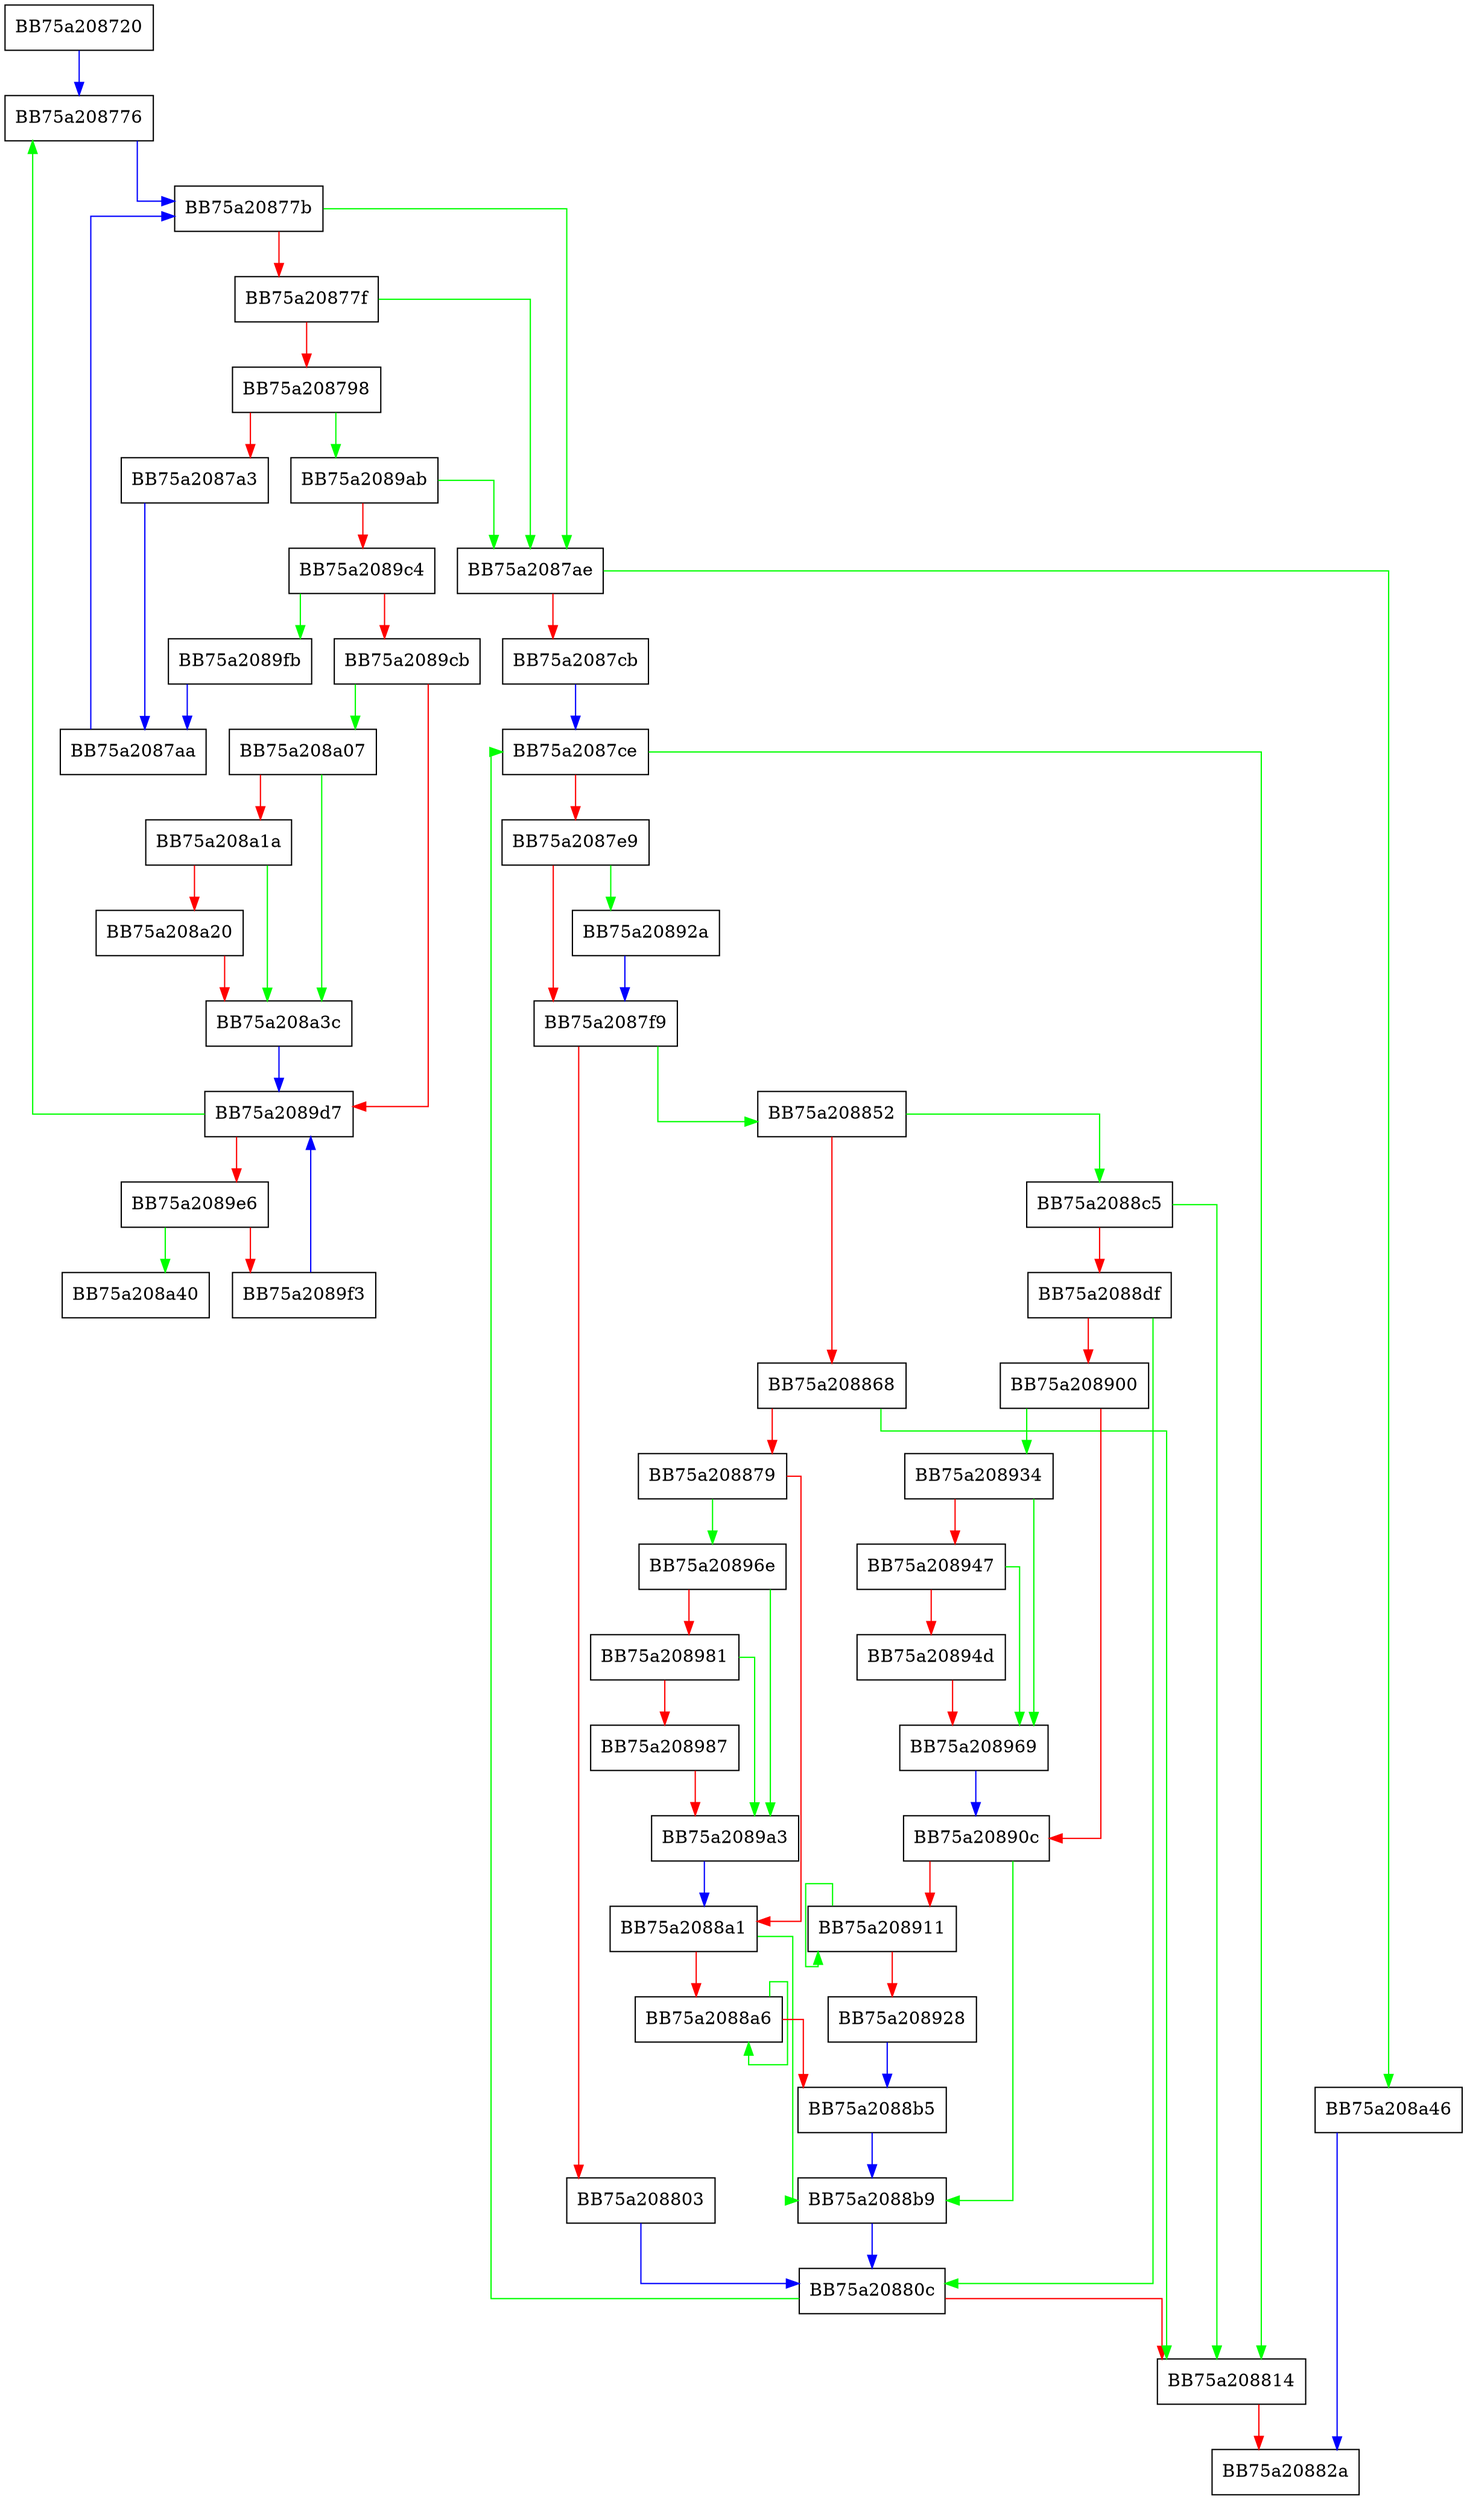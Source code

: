 digraph ReadLengths {
  node [shape="box"];
  graph [splines=ortho];
  BB75a208720 -> BB75a208776 [color="blue"];
  BB75a208776 -> BB75a20877b [color="blue"];
  BB75a20877b -> BB75a2087ae [color="green"];
  BB75a20877b -> BB75a20877f [color="red"];
  BB75a20877f -> BB75a2087ae [color="green"];
  BB75a20877f -> BB75a208798 [color="red"];
  BB75a208798 -> BB75a2089ab [color="green"];
  BB75a208798 -> BB75a2087a3 [color="red"];
  BB75a2087a3 -> BB75a2087aa [color="blue"];
  BB75a2087aa -> BB75a20877b [color="blue"];
  BB75a2087ae -> BB75a208a46 [color="green"];
  BB75a2087ae -> BB75a2087cb [color="red"];
  BB75a2087cb -> BB75a2087ce [color="blue"];
  BB75a2087ce -> BB75a208814 [color="green"];
  BB75a2087ce -> BB75a2087e9 [color="red"];
  BB75a2087e9 -> BB75a20892a [color="green"];
  BB75a2087e9 -> BB75a2087f9 [color="red"];
  BB75a2087f9 -> BB75a208852 [color="green"];
  BB75a2087f9 -> BB75a208803 [color="red"];
  BB75a208803 -> BB75a20880c [color="blue"];
  BB75a20880c -> BB75a2087ce [color="green"];
  BB75a20880c -> BB75a208814 [color="red"];
  BB75a208814 -> BB75a20882a [color="red"];
  BB75a208852 -> BB75a2088c5 [color="green"];
  BB75a208852 -> BB75a208868 [color="red"];
  BB75a208868 -> BB75a208814 [color="green"];
  BB75a208868 -> BB75a208879 [color="red"];
  BB75a208879 -> BB75a20896e [color="green"];
  BB75a208879 -> BB75a2088a1 [color="red"];
  BB75a2088a1 -> BB75a2088b9 [color="green"];
  BB75a2088a1 -> BB75a2088a6 [color="red"];
  BB75a2088a6 -> BB75a2088a6 [color="green"];
  BB75a2088a6 -> BB75a2088b5 [color="red"];
  BB75a2088b5 -> BB75a2088b9 [color="blue"];
  BB75a2088b9 -> BB75a20880c [color="blue"];
  BB75a2088c5 -> BB75a208814 [color="green"];
  BB75a2088c5 -> BB75a2088df [color="red"];
  BB75a2088df -> BB75a20880c [color="green"];
  BB75a2088df -> BB75a208900 [color="red"];
  BB75a208900 -> BB75a208934 [color="green"];
  BB75a208900 -> BB75a20890c [color="red"];
  BB75a20890c -> BB75a2088b9 [color="green"];
  BB75a20890c -> BB75a208911 [color="red"];
  BB75a208911 -> BB75a208911 [color="green"];
  BB75a208911 -> BB75a208928 [color="red"];
  BB75a208928 -> BB75a2088b5 [color="blue"];
  BB75a20892a -> BB75a2087f9 [color="blue"];
  BB75a208934 -> BB75a208969 [color="green"];
  BB75a208934 -> BB75a208947 [color="red"];
  BB75a208947 -> BB75a208969 [color="green"];
  BB75a208947 -> BB75a20894d [color="red"];
  BB75a20894d -> BB75a208969 [color="red"];
  BB75a208969 -> BB75a20890c [color="blue"];
  BB75a20896e -> BB75a2089a3 [color="green"];
  BB75a20896e -> BB75a208981 [color="red"];
  BB75a208981 -> BB75a2089a3 [color="green"];
  BB75a208981 -> BB75a208987 [color="red"];
  BB75a208987 -> BB75a2089a3 [color="red"];
  BB75a2089a3 -> BB75a2088a1 [color="blue"];
  BB75a2089ab -> BB75a2087ae [color="green"];
  BB75a2089ab -> BB75a2089c4 [color="red"];
  BB75a2089c4 -> BB75a2089fb [color="green"];
  BB75a2089c4 -> BB75a2089cb [color="red"];
  BB75a2089cb -> BB75a208a07 [color="green"];
  BB75a2089cb -> BB75a2089d7 [color="red"];
  BB75a2089d7 -> BB75a208776 [color="green"];
  BB75a2089d7 -> BB75a2089e6 [color="red"];
  BB75a2089e6 -> BB75a208a40 [color="green"];
  BB75a2089e6 -> BB75a2089f3 [color="red"];
  BB75a2089f3 -> BB75a2089d7 [color="blue"];
  BB75a2089fb -> BB75a2087aa [color="blue"];
  BB75a208a07 -> BB75a208a3c [color="green"];
  BB75a208a07 -> BB75a208a1a [color="red"];
  BB75a208a1a -> BB75a208a3c [color="green"];
  BB75a208a1a -> BB75a208a20 [color="red"];
  BB75a208a20 -> BB75a208a3c [color="red"];
  BB75a208a3c -> BB75a2089d7 [color="blue"];
  BB75a208a46 -> BB75a20882a [color="blue"];
}